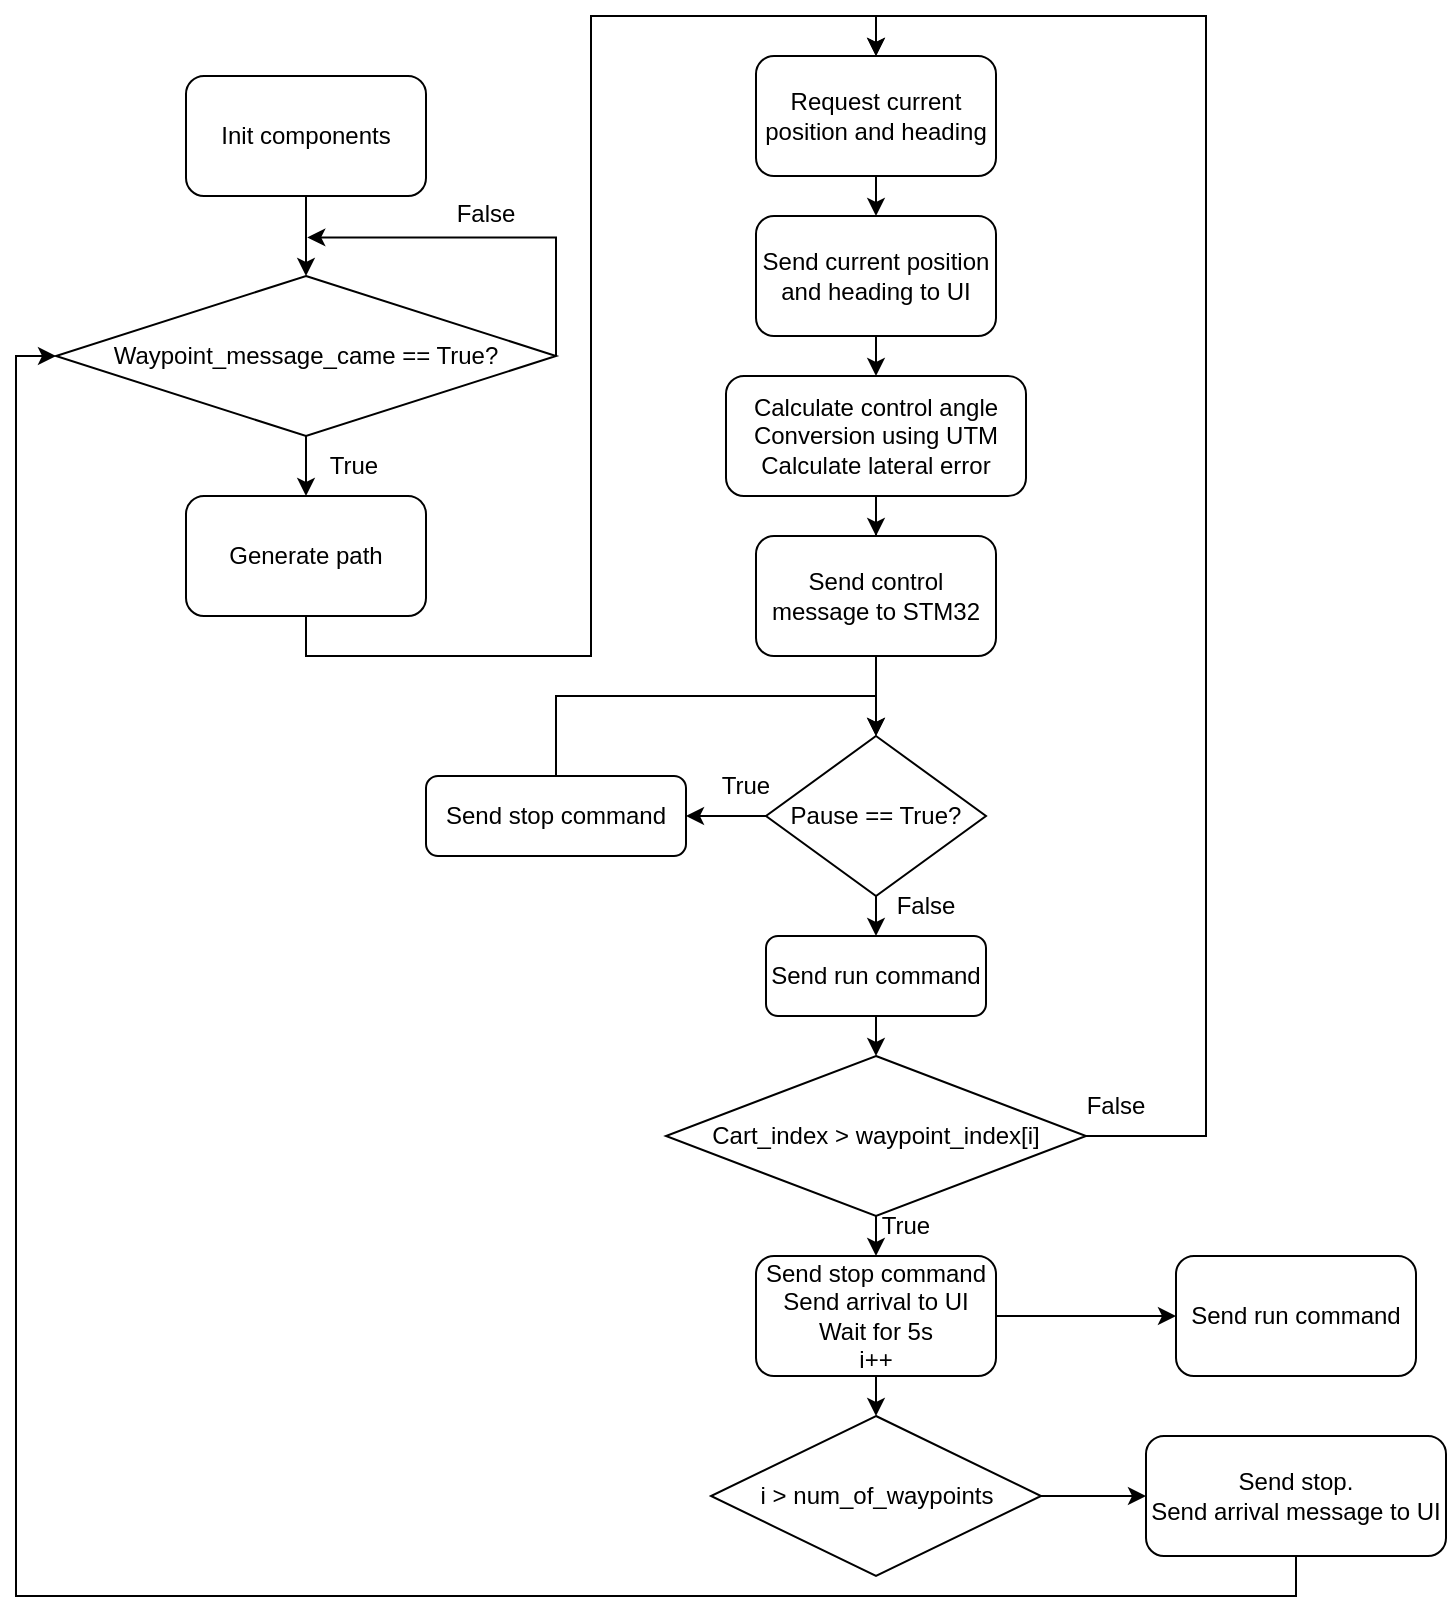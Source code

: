 <mxfile version="20.7.4" type="github">
  <diagram id="vA3-KsZhnf8I-pI694Q6" name="Page-1">
    <mxGraphModel dx="1441" dy="786" grid="0" gridSize="10" guides="1" tooltips="1" connect="1" arrows="1" fold="1" page="1" pageScale="1" pageWidth="3300" pageHeight="4681" math="0" shadow="0">
      <root>
        <mxCell id="0" />
        <mxCell id="1" parent="0" />
        <mxCell id="il68oPd4SAC4kzOnEwiC-16" style="edgeStyle=orthogonalEdgeStyle;rounded=0;orthogonalLoop=1;jettySize=auto;html=1;exitX=0.5;exitY=1;exitDx=0;exitDy=0;entryX=0.5;entryY=0;entryDx=0;entryDy=0;" parent="1" source="il68oPd4SAC4kzOnEwiC-1" target="il68oPd4SAC4kzOnEwiC-2" edge="1">
          <mxGeometry relative="1" as="geometry" />
        </mxCell>
        <mxCell id="il68oPd4SAC4kzOnEwiC-1" value="Init components" style="rounded=1;whiteSpace=wrap;html=1;" parent="1" vertex="1">
          <mxGeometry x="1020" y="390" width="120" height="60" as="geometry" />
        </mxCell>
        <mxCell id="il68oPd4SAC4kzOnEwiC-17" style="edgeStyle=orthogonalEdgeStyle;rounded=0;orthogonalLoop=1;jettySize=auto;html=1;exitX=0.5;exitY=1;exitDx=0;exitDy=0;entryX=0.5;entryY=0;entryDx=0;entryDy=0;" parent="1" source="il68oPd4SAC4kzOnEwiC-2" target="il68oPd4SAC4kzOnEwiC-3" edge="1">
          <mxGeometry relative="1" as="geometry" />
        </mxCell>
        <mxCell id="il68oPd4SAC4kzOnEwiC-46" style="edgeStyle=orthogonalEdgeStyle;rounded=0;orthogonalLoop=1;jettySize=auto;html=1;exitX=1;exitY=0.5;exitDx=0;exitDy=0;" parent="1" source="il68oPd4SAC4kzOnEwiC-2" edge="1">
          <mxGeometry relative="1" as="geometry">
            <mxPoint x="1080.636" y="470.688" as="targetPoint" />
            <Array as="points">
              <mxPoint x="1205" y="471" />
            </Array>
          </mxGeometry>
        </mxCell>
        <mxCell id="il68oPd4SAC4kzOnEwiC-2" value="Waypoint_message_came == True?" style="rhombus;whiteSpace=wrap;html=1;" parent="1" vertex="1">
          <mxGeometry x="955" y="490" width="250" height="80" as="geometry" />
        </mxCell>
        <mxCell id="il68oPd4SAC4kzOnEwiC-18" style="edgeStyle=orthogonalEdgeStyle;rounded=0;orthogonalLoop=1;jettySize=auto;html=1;exitX=0.5;exitY=1;exitDx=0;exitDy=0;entryX=0.5;entryY=0;entryDx=0;entryDy=0;" parent="1" source="il68oPd4SAC4kzOnEwiC-3" target="il68oPd4SAC4kzOnEwiC-4" edge="1">
          <mxGeometry relative="1" as="geometry" />
        </mxCell>
        <mxCell id="il68oPd4SAC4kzOnEwiC-3" value="Generate path" style="rounded=1;whiteSpace=wrap;html=1;" parent="1" vertex="1">
          <mxGeometry x="1020" y="600" width="120" height="60" as="geometry" />
        </mxCell>
        <mxCell id="il68oPd4SAC4kzOnEwiC-19" style="edgeStyle=orthogonalEdgeStyle;rounded=0;orthogonalLoop=1;jettySize=auto;html=1;exitX=0.5;exitY=1;exitDx=0;exitDy=0;entryX=0.5;entryY=0;entryDx=0;entryDy=0;" parent="1" source="il68oPd4SAC4kzOnEwiC-4" target="il68oPd4SAC4kzOnEwiC-7" edge="1">
          <mxGeometry relative="1" as="geometry" />
        </mxCell>
        <mxCell id="il68oPd4SAC4kzOnEwiC-4" value="Request current position and heading" style="rounded=1;whiteSpace=wrap;html=1;" parent="1" vertex="1">
          <mxGeometry x="1305" y="380" width="120" height="60" as="geometry" />
        </mxCell>
        <mxCell id="il68oPd4SAC4kzOnEwiC-21" style="edgeStyle=orthogonalEdgeStyle;rounded=0;orthogonalLoop=1;jettySize=auto;html=1;exitX=0.5;exitY=1;exitDx=0;exitDy=0;" parent="1" source="il68oPd4SAC4kzOnEwiC-5" target="il68oPd4SAC4kzOnEwiC-6" edge="1">
          <mxGeometry relative="1" as="geometry" />
        </mxCell>
        <mxCell id="il68oPd4SAC4kzOnEwiC-5" value="Calculate control angle&lt;br&gt;Conversion using UTM&lt;br&gt;Calculate lateral error" style="rounded=1;whiteSpace=wrap;html=1;" parent="1" vertex="1">
          <mxGeometry x="1290" y="540" width="150" height="60" as="geometry" />
        </mxCell>
        <mxCell id="il68oPd4SAC4kzOnEwiC-22" style="edgeStyle=orthogonalEdgeStyle;rounded=0;orthogonalLoop=1;jettySize=auto;html=1;exitX=0.5;exitY=1;exitDx=0;exitDy=0;entryX=0.5;entryY=0;entryDx=0;entryDy=0;" parent="1" source="il68oPd4SAC4kzOnEwiC-6" target="il68oPd4SAC4kzOnEwiC-9" edge="1">
          <mxGeometry relative="1" as="geometry" />
        </mxCell>
        <mxCell id="il68oPd4SAC4kzOnEwiC-6" value="Send control message to STM32" style="rounded=1;whiteSpace=wrap;html=1;" parent="1" vertex="1">
          <mxGeometry x="1305" y="620" width="120" height="60" as="geometry" />
        </mxCell>
        <mxCell id="il68oPd4SAC4kzOnEwiC-20" style="edgeStyle=orthogonalEdgeStyle;rounded=0;orthogonalLoop=1;jettySize=auto;html=1;exitX=0.5;exitY=1;exitDx=0;exitDy=0;entryX=0.5;entryY=0;entryDx=0;entryDy=0;" parent="1" source="il68oPd4SAC4kzOnEwiC-7" target="il68oPd4SAC4kzOnEwiC-5" edge="1">
          <mxGeometry relative="1" as="geometry" />
        </mxCell>
        <mxCell id="il68oPd4SAC4kzOnEwiC-7" value="Send current position and heading to UI" style="rounded=1;whiteSpace=wrap;html=1;" parent="1" vertex="1">
          <mxGeometry x="1305" y="460" width="120" height="60" as="geometry" />
        </mxCell>
        <mxCell id="il68oPd4SAC4kzOnEwiC-38" style="edgeStyle=orthogonalEdgeStyle;rounded=0;orthogonalLoop=1;jettySize=auto;html=1;exitX=0;exitY=0.5;exitDx=0;exitDy=0;entryX=1;entryY=0.5;entryDx=0;entryDy=0;" parent="1" source="il68oPd4SAC4kzOnEwiC-9" target="il68oPd4SAC4kzOnEwiC-37" edge="1">
          <mxGeometry relative="1" as="geometry" />
        </mxCell>
        <mxCell id="il68oPd4SAC4kzOnEwiC-41" style="edgeStyle=orthogonalEdgeStyle;rounded=0;orthogonalLoop=1;jettySize=auto;html=1;exitX=0.5;exitY=1;exitDx=0;exitDy=0;entryX=0.5;entryY=0;entryDx=0;entryDy=0;" parent="1" source="il68oPd4SAC4kzOnEwiC-9" target="il68oPd4SAC4kzOnEwiC-40" edge="1">
          <mxGeometry relative="1" as="geometry" />
        </mxCell>
        <mxCell id="il68oPd4SAC4kzOnEwiC-9" value="Pause == True?" style="rhombus;whiteSpace=wrap;html=1;" parent="1" vertex="1">
          <mxGeometry x="1310" y="720" width="110" height="80" as="geometry" />
        </mxCell>
        <mxCell id="il68oPd4SAC4kzOnEwiC-24" style="edgeStyle=orthogonalEdgeStyle;rounded=0;orthogonalLoop=1;jettySize=auto;html=1;exitX=0.5;exitY=1;exitDx=0;exitDy=0;entryX=0.5;entryY=0;entryDx=0;entryDy=0;" parent="1" source="il68oPd4SAC4kzOnEwiC-10" target="il68oPd4SAC4kzOnEwiC-11" edge="1">
          <mxGeometry relative="1" as="geometry" />
        </mxCell>
        <mxCell id="il68oPd4SAC4kzOnEwiC-35" style="edgeStyle=orthogonalEdgeStyle;rounded=0;orthogonalLoop=1;jettySize=auto;html=1;exitX=1;exitY=0.5;exitDx=0;exitDy=0;entryX=0.5;entryY=0;entryDx=0;entryDy=0;" parent="1" source="il68oPd4SAC4kzOnEwiC-10" target="il68oPd4SAC4kzOnEwiC-4" edge="1">
          <mxGeometry relative="1" as="geometry">
            <Array as="points">
              <mxPoint x="1530" y="920" />
              <mxPoint x="1530" y="360" />
              <mxPoint x="1365" y="360" />
            </Array>
          </mxGeometry>
        </mxCell>
        <mxCell id="il68oPd4SAC4kzOnEwiC-10" value="Cart_index &amp;gt; waypoint_index[i]" style="rhombus;whiteSpace=wrap;html=1;" parent="1" vertex="1">
          <mxGeometry x="1260" y="880" width="210" height="80" as="geometry" />
        </mxCell>
        <mxCell id="il68oPd4SAC4kzOnEwiC-25" style="edgeStyle=orthogonalEdgeStyle;rounded=0;orthogonalLoop=1;jettySize=auto;html=1;exitX=0.5;exitY=1;exitDx=0;exitDy=0;entryX=0.5;entryY=0;entryDx=0;entryDy=0;" parent="1" source="il68oPd4SAC4kzOnEwiC-11" target="il68oPd4SAC4kzOnEwiC-13" edge="1">
          <mxGeometry relative="1" as="geometry" />
        </mxCell>
        <mxCell id="il68oPd4SAC4kzOnEwiC-26" style="edgeStyle=orthogonalEdgeStyle;rounded=0;orthogonalLoop=1;jettySize=auto;html=1;exitX=1;exitY=0.5;exitDx=0;exitDy=0;entryX=0;entryY=0.5;entryDx=0;entryDy=0;" parent="1" source="il68oPd4SAC4kzOnEwiC-11" target="il68oPd4SAC4kzOnEwiC-15" edge="1">
          <mxGeometry relative="1" as="geometry" />
        </mxCell>
        <mxCell id="il68oPd4SAC4kzOnEwiC-11" value="Send stop command&lt;br&gt;Send arrival to UI&lt;br&gt;Wait for 5s&lt;br&gt;i++" style="rounded=1;whiteSpace=wrap;html=1;" parent="1" vertex="1">
          <mxGeometry x="1305" y="980" width="120" height="60" as="geometry" />
        </mxCell>
        <mxCell id="il68oPd4SAC4kzOnEwiC-27" style="edgeStyle=orthogonalEdgeStyle;rounded=0;orthogonalLoop=1;jettySize=auto;html=1;exitX=1;exitY=0.5;exitDx=0;exitDy=0;entryX=0;entryY=0.5;entryDx=0;entryDy=0;" parent="1" source="il68oPd4SAC4kzOnEwiC-13" target="il68oPd4SAC4kzOnEwiC-14" edge="1">
          <mxGeometry relative="1" as="geometry" />
        </mxCell>
        <mxCell id="il68oPd4SAC4kzOnEwiC-13" value="i &amp;gt; num_of_waypoints" style="rhombus;whiteSpace=wrap;html=1;" parent="1" vertex="1">
          <mxGeometry x="1282.5" y="1060" width="165" height="80" as="geometry" />
        </mxCell>
        <mxCell id="il68oPd4SAC4kzOnEwiC-43" style="edgeStyle=orthogonalEdgeStyle;rounded=0;orthogonalLoop=1;jettySize=auto;html=1;exitX=0.5;exitY=1;exitDx=0;exitDy=0;entryX=0;entryY=0.5;entryDx=0;entryDy=0;" parent="1" source="il68oPd4SAC4kzOnEwiC-14" target="il68oPd4SAC4kzOnEwiC-2" edge="1">
          <mxGeometry relative="1" as="geometry" />
        </mxCell>
        <mxCell id="il68oPd4SAC4kzOnEwiC-14" value="Send stop.&lt;br&gt;Send arrival message to UI" style="rounded=1;whiteSpace=wrap;html=1;" parent="1" vertex="1">
          <mxGeometry x="1500" y="1070" width="150" height="60" as="geometry" />
        </mxCell>
        <mxCell id="il68oPd4SAC4kzOnEwiC-15" value="Send run command" style="rounded=1;whiteSpace=wrap;html=1;" parent="1" vertex="1">
          <mxGeometry x="1515" y="980" width="120" height="60" as="geometry" />
        </mxCell>
        <mxCell id="il68oPd4SAC4kzOnEwiC-31" value="True" style="text;html=1;strokeColor=none;fillColor=none;align=center;verticalAlign=middle;whiteSpace=wrap;rounded=0;" parent="1" vertex="1">
          <mxGeometry x="1270" y="730" width="60" height="30" as="geometry" />
        </mxCell>
        <mxCell id="il68oPd4SAC4kzOnEwiC-32" value="False" style="text;html=1;strokeColor=none;fillColor=none;align=center;verticalAlign=middle;whiteSpace=wrap;rounded=0;" parent="1" vertex="1">
          <mxGeometry x="1360" y="790" width="60" height="30" as="geometry" />
        </mxCell>
        <mxCell id="il68oPd4SAC4kzOnEwiC-34" value="True" style="text;html=1;strokeColor=none;fillColor=none;align=center;verticalAlign=middle;whiteSpace=wrap;rounded=0;" parent="1" vertex="1">
          <mxGeometry x="1350" y="950" width="60" height="30" as="geometry" />
        </mxCell>
        <mxCell id="il68oPd4SAC4kzOnEwiC-36" value="False" style="text;html=1;strokeColor=none;fillColor=none;align=center;verticalAlign=middle;whiteSpace=wrap;rounded=0;" parent="1" vertex="1">
          <mxGeometry x="1455" y="890" width="60" height="30" as="geometry" />
        </mxCell>
        <mxCell id="il68oPd4SAC4kzOnEwiC-39" style="edgeStyle=orthogonalEdgeStyle;rounded=0;orthogonalLoop=1;jettySize=auto;html=1;exitX=0.5;exitY=0;exitDx=0;exitDy=0;entryX=0.5;entryY=0;entryDx=0;entryDy=0;" parent="1" source="il68oPd4SAC4kzOnEwiC-37" target="il68oPd4SAC4kzOnEwiC-9" edge="1">
          <mxGeometry relative="1" as="geometry" />
        </mxCell>
        <mxCell id="il68oPd4SAC4kzOnEwiC-37" value="Send stop command" style="rounded=1;whiteSpace=wrap;html=1;" parent="1" vertex="1">
          <mxGeometry x="1140" y="740" width="130" height="40" as="geometry" />
        </mxCell>
        <mxCell id="il68oPd4SAC4kzOnEwiC-42" style="edgeStyle=orthogonalEdgeStyle;rounded=0;orthogonalLoop=1;jettySize=auto;html=1;exitX=0.5;exitY=1;exitDx=0;exitDy=0;entryX=0.5;entryY=0;entryDx=0;entryDy=0;" parent="1" source="il68oPd4SAC4kzOnEwiC-40" target="il68oPd4SAC4kzOnEwiC-10" edge="1">
          <mxGeometry relative="1" as="geometry" />
        </mxCell>
        <mxCell id="il68oPd4SAC4kzOnEwiC-40" value="Send run command" style="rounded=1;whiteSpace=wrap;html=1;" parent="1" vertex="1">
          <mxGeometry x="1310" y="820" width="110" height="40" as="geometry" />
        </mxCell>
        <mxCell id="il68oPd4SAC4kzOnEwiC-44" value="True" style="text;html=1;strokeColor=none;fillColor=none;align=center;verticalAlign=middle;whiteSpace=wrap;rounded=0;" parent="1" vertex="1">
          <mxGeometry x="1074" y="570" width="60" height="30" as="geometry" />
        </mxCell>
        <mxCell id="il68oPd4SAC4kzOnEwiC-47" value="False" style="text;html=1;strokeColor=none;fillColor=none;align=center;verticalAlign=middle;whiteSpace=wrap;rounded=0;" parent="1" vertex="1">
          <mxGeometry x="1140" y="444" width="60" height="30" as="geometry" />
        </mxCell>
      </root>
    </mxGraphModel>
  </diagram>
</mxfile>
